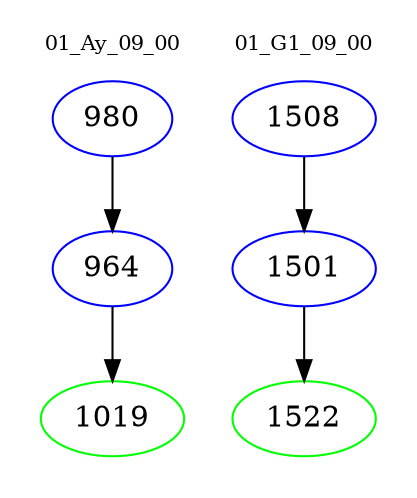 digraph{
subgraph cluster_0 {
color = white
label = "01_Ay_09_00";
fontsize=10;
T0_980 [label="980", color="blue"]
T0_980 -> T0_964 [color="black"]
T0_964 [label="964", color="blue"]
T0_964 -> T0_1019 [color="black"]
T0_1019 [label="1019", color="green"]
}
subgraph cluster_1 {
color = white
label = "01_G1_09_00";
fontsize=10;
T1_1508 [label="1508", color="blue"]
T1_1508 -> T1_1501 [color="black"]
T1_1501 [label="1501", color="blue"]
T1_1501 -> T1_1522 [color="black"]
T1_1522 [label="1522", color="green"]
}
}
